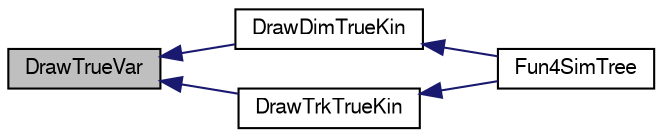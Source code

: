 digraph "DrawTrueVar"
{
  bgcolor="transparent";
  edge [fontname="FreeSans",fontsize="10",labelfontname="FreeSans",labelfontsize="10"];
  node [fontname="FreeSans",fontsize="10",shape=record];
  rankdir="LR";
  Node1 [label="DrawTrueVar",height=0.2,width=0.4,color="black", fillcolor="grey75", style="filled" fontcolor="black"];
  Node1 -> Node2 [dir="back",color="midnightblue",fontsize="10",style="solid",fontname="FreeSans"];
  Node2 [label="DrawDimTrueKin",height=0.2,width=0.4,color="black",URL="$d3/dcd/Fun4SimTree_8C.html#a9a147f54da9063a7bd360a9ac239e3e6"];
  Node2 -> Node3 [dir="back",color="midnightblue",fontsize="10",style="solid",fontname="FreeSans"];
  Node3 [label="Fun4SimTree",height=0.2,width=0.4,color="black",URL="$d3/dcd/Fun4SimTree_8C.html#a36640f1758a0cef4ef5986ea63db8fca"];
  Node1 -> Node4 [dir="back",color="midnightblue",fontsize="10",style="solid",fontname="FreeSans"];
  Node4 [label="DrawTrkTrueKin",height=0.2,width=0.4,color="black",URL="$d3/dcd/Fun4SimTree_8C.html#ace6125063c77519b294a4f873f64dd29"];
  Node4 -> Node3 [dir="back",color="midnightblue",fontsize="10",style="solid",fontname="FreeSans"];
}
